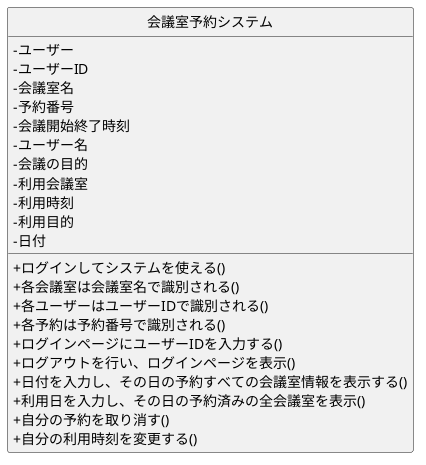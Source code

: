 @startuml Robodogクラス図
skinparam classAttributeIconSize 0
hide circle

class 会議室予約システム {
 -ユーザー
 -ユーザーID
 -会議室名
 -予約番号
 -会議開始終了時刻
 -ユーザー名
 -会議の目的
 -利用会議室
 -利用時刻
 -利用目的
 -日付

 +ログインしてシステムを使える()
 +各会議室は会議室名で識別される()
 +各ユーザーはユーザーIDで識別される()
 +各予約は予約番号で識別される()
 +ログインページにユーザーIDを入力する()
 +ログアウトを行い、ログインページを表示()
 +日付を入力し、その日の予約すべての会議室情報を表示する()
 +利用日を入力し、その日の予約済みの全会議室を表示()
 +自分の予約を取り消す()
 +自分の利用時刻を変更する()
}

@enduml
